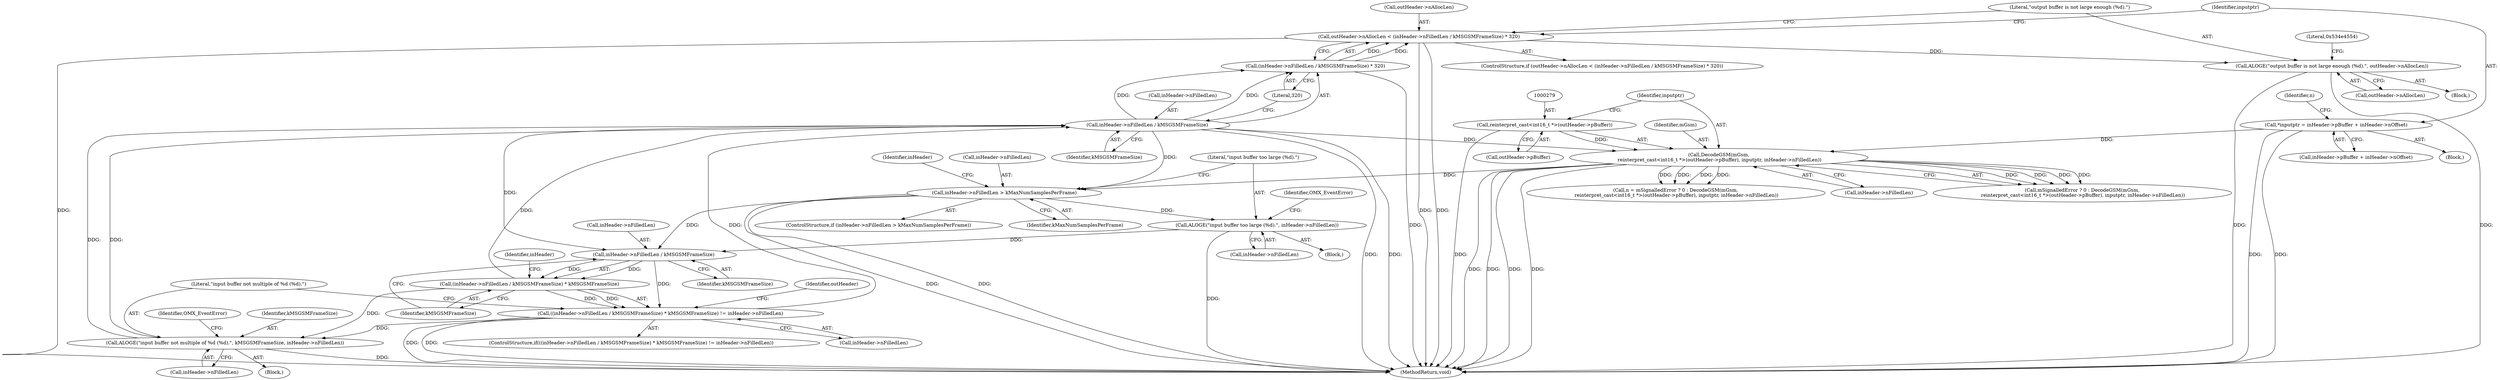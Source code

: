 digraph "0_Android_7cea5cb64b83d690fe02bc210bbdf08f5a87636f_0@pointer" {
"1000231" [label="(Call,outHeader->nAllocLen < (inHeader->nFilledLen / kMSGSMFrameSize) * 320)"];
"1000235" [label="(Call,(inHeader->nFilledLen / kMSGSMFrameSize) * 320)"];
"1000236" [label="(Call,inHeader->nFilledLen / kMSGSMFrameSize)"];
"1000216" [label="(Call,ALOGE(\"input buffer not multiple of %d (%d).\", kMSGSMFrameSize, inHeader->nFilledLen))"];
"1000205" [label="(Call,(inHeader->nFilledLen / kMSGSMFrameSize) * kMSGSMFrameSize)"];
"1000206" [label="(Call,inHeader->nFilledLen / kMSGSMFrameSize)"];
"1000184" [label="(Call,inHeader->nFilledLen > kMaxNumSamplesPerFrame)"];
"1000276" [label="(Call,DecodeGSM(mGsm,\n reinterpret_cast<int16_t *>(outHeader->pBuffer), inputptr, inHeader->nFilledLen))"];
"1000278" [label="(Call,reinterpret_cast<int16_t *>(outHeader->pBuffer))"];
"1000261" [label="(Call,*inputptr = inHeader->pBuffer + inHeader->nOffset)"];
"1000190" [label="(Call,ALOGE(\"input buffer too large (%d).\", inHeader->nFilledLen))"];
"1000204" [label="(Call,((inHeader->nFilledLen / kMSGSMFrameSize) * kMSGSMFrameSize) != inHeader->nFilledLen)"];
"1000243" [label="(Call,ALOGE(\"output buffer is not large enough (%d).\", outHeader->nAllocLen))"];
"1000283" [label="(Identifier,inputptr)"];
"1000241" [label="(Literal,320)"];
"1000206" [label="(Call,inHeader->nFilledLen / kMSGSMFrameSize)"];
"1000223" [label="(Identifier,OMX_EventError)"];
"1000204" [label="(Call,((inHeader->nFilledLen / kMSGSMFrameSize) * kMSGSMFrameSize) != inHeader->nFilledLen)"];
"1000208" [label="(Identifier,inHeader)"];
"1000342" [label="(MethodReturn,void)"];
"1000236" [label="(Call,inHeader->nFilledLen / kMSGSMFrameSize)"];
"1000185" [label="(Call,inHeader->nFilledLen)"];
"1000230" [label="(ControlStructure,if (outHeader->nAllocLen < (inHeader->nFilledLen / kMSGSMFrameSize) * 320))"];
"1000211" [label="(Identifier,kMSGSMFrameSize)"];
"1000277" [label="(Identifier,mGsm)"];
"1000124" [label="(Block,)"];
"1000216" [label="(Call,ALOGE(\"input buffer not multiple of %d (%d).\", kMSGSMFrameSize, inHeader->nFilledLen))"];
"1000276" [label="(Call,DecodeGSM(mGsm,\n reinterpret_cast<int16_t *>(outHeader->pBuffer), inputptr, inHeader->nFilledLen))"];
"1000233" [label="(Identifier,outHeader)"];
"1000183" [label="(ControlStructure,if (inHeader->nFilledLen > kMaxNumSamplesPerFrame))"];
"1000231" [label="(Call,outHeader->nAllocLen < (inHeader->nFilledLen / kMSGSMFrameSize) * 320)"];
"1000232" [label="(Call,outHeader->nAllocLen)"];
"1000218" [label="(Identifier,kMSGSMFrameSize)"];
"1000245" [label="(Call,outHeader->nAllocLen)"];
"1000196" [label="(Identifier,OMX_EventError)"];
"1000235" [label="(Call,(inHeader->nFilledLen / kMSGSMFrameSize) * 320)"];
"1000219" [label="(Call,inHeader->nFilledLen)"];
"1000271" [label="(Call,n = mSignalledError ? 0 : DecodeGSM(mGsm,\n reinterpret_cast<int16_t *>(outHeader->pBuffer), inputptr, inHeader->nFilledLen))"];
"1000242" [label="(Block,)"];
"1000215" [label="(Block,)"];
"1000263" [label="(Call,inHeader->pBuffer + inHeader->nOffset)"];
"1000205" [label="(Call,(inHeader->nFilledLen / kMSGSMFrameSize) * kMSGSMFrameSize)"];
"1000261" [label="(Call,*inputptr = inHeader->pBuffer + inHeader->nOffset)"];
"1000284" [label="(Call,inHeader->nFilledLen)"];
"1000280" [label="(Call,outHeader->pBuffer)"];
"1000212" [label="(Call,inHeader->nFilledLen)"];
"1000188" [label="(Identifier,kMaxNumSamplesPerFrame)"];
"1000273" [label="(Call,mSignalledError ? 0 : DecodeGSM(mGsm,\n reinterpret_cast<int16_t *>(outHeader->pBuffer), inputptr, inHeader->nFilledLen))"];
"1000210" [label="(Identifier,kMSGSMFrameSize)"];
"1000249" [label="(Literal,0x534e4554)"];
"1000237" [label="(Call,inHeader->nFilledLen)"];
"1000184" [label="(Call,inHeader->nFilledLen > kMaxNumSamplesPerFrame)"];
"1000262" [label="(Identifier,inputptr)"];
"1000244" [label="(Literal,\"output buffer is not large enough (%d).\")"];
"1000217" [label="(Literal,\"input buffer not multiple of %d (%d).\")"];
"1000213" [label="(Identifier,inHeader)"];
"1000203" [label="(ControlStructure,if(((inHeader->nFilledLen / kMSGSMFrameSize) * kMSGSMFrameSize) != inHeader->nFilledLen))"];
"1000243" [label="(Call,ALOGE(\"output buffer is not large enough (%d).\", outHeader->nAllocLen))"];
"1000272" [label="(Identifier,n)"];
"1000189" [label="(Block,)"];
"1000240" [label="(Identifier,kMSGSMFrameSize)"];
"1000191" [label="(Literal,\"input buffer too large (%d).\")"];
"1000190" [label="(Call,ALOGE(\"input buffer too large (%d).\", inHeader->nFilledLen))"];
"1000192" [label="(Call,inHeader->nFilledLen)"];
"1000207" [label="(Call,inHeader->nFilledLen)"];
"1000278" [label="(Call,reinterpret_cast<int16_t *>(outHeader->pBuffer))"];
"1000231" -> "1000230"  [label="AST: "];
"1000231" -> "1000235"  [label="CFG: "];
"1000232" -> "1000231"  [label="AST: "];
"1000235" -> "1000231"  [label="AST: "];
"1000244" -> "1000231"  [label="CFG: "];
"1000262" -> "1000231"  [label="CFG: "];
"1000231" -> "1000342"  [label="DDG: "];
"1000231" -> "1000342"  [label="DDG: "];
"1000231" -> "1000342"  [label="DDG: "];
"1000235" -> "1000231"  [label="DDG: "];
"1000235" -> "1000231"  [label="DDG: "];
"1000231" -> "1000243"  [label="DDG: "];
"1000235" -> "1000241"  [label="CFG: "];
"1000236" -> "1000235"  [label="AST: "];
"1000241" -> "1000235"  [label="AST: "];
"1000235" -> "1000342"  [label="DDG: "];
"1000236" -> "1000235"  [label="DDG: "];
"1000236" -> "1000235"  [label="DDG: "];
"1000236" -> "1000240"  [label="CFG: "];
"1000237" -> "1000236"  [label="AST: "];
"1000240" -> "1000236"  [label="AST: "];
"1000241" -> "1000236"  [label="CFG: "];
"1000236" -> "1000342"  [label="DDG: "];
"1000236" -> "1000342"  [label="DDG: "];
"1000236" -> "1000184"  [label="DDG: "];
"1000236" -> "1000206"  [label="DDG: "];
"1000216" -> "1000236"  [label="DDG: "];
"1000216" -> "1000236"  [label="DDG: "];
"1000204" -> "1000236"  [label="DDG: "];
"1000205" -> "1000236"  [label="DDG: "];
"1000236" -> "1000276"  [label="DDG: "];
"1000216" -> "1000215"  [label="AST: "];
"1000216" -> "1000219"  [label="CFG: "];
"1000217" -> "1000216"  [label="AST: "];
"1000218" -> "1000216"  [label="AST: "];
"1000219" -> "1000216"  [label="AST: "];
"1000223" -> "1000216"  [label="CFG: "];
"1000216" -> "1000342"  [label="DDG: "];
"1000205" -> "1000216"  [label="DDG: "];
"1000204" -> "1000216"  [label="DDG: "];
"1000205" -> "1000204"  [label="AST: "];
"1000205" -> "1000211"  [label="CFG: "];
"1000206" -> "1000205"  [label="AST: "];
"1000211" -> "1000205"  [label="AST: "];
"1000213" -> "1000205"  [label="CFG: "];
"1000205" -> "1000204"  [label="DDG: "];
"1000205" -> "1000204"  [label="DDG: "];
"1000206" -> "1000205"  [label="DDG: "];
"1000206" -> "1000205"  [label="DDG: "];
"1000206" -> "1000210"  [label="CFG: "];
"1000207" -> "1000206"  [label="AST: "];
"1000210" -> "1000206"  [label="AST: "];
"1000211" -> "1000206"  [label="CFG: "];
"1000184" -> "1000206"  [label="DDG: "];
"1000190" -> "1000206"  [label="DDG: "];
"1000206" -> "1000204"  [label="DDG: "];
"1000184" -> "1000183"  [label="AST: "];
"1000184" -> "1000188"  [label="CFG: "];
"1000185" -> "1000184"  [label="AST: "];
"1000188" -> "1000184"  [label="AST: "];
"1000191" -> "1000184"  [label="CFG: "];
"1000208" -> "1000184"  [label="CFG: "];
"1000184" -> "1000342"  [label="DDG: "];
"1000184" -> "1000342"  [label="DDG: "];
"1000276" -> "1000184"  [label="DDG: "];
"1000184" -> "1000190"  [label="DDG: "];
"1000276" -> "1000273"  [label="AST: "];
"1000276" -> "1000284"  [label="CFG: "];
"1000277" -> "1000276"  [label="AST: "];
"1000278" -> "1000276"  [label="AST: "];
"1000283" -> "1000276"  [label="AST: "];
"1000284" -> "1000276"  [label="AST: "];
"1000273" -> "1000276"  [label="CFG: "];
"1000276" -> "1000342"  [label="DDG: "];
"1000276" -> "1000342"  [label="DDG: "];
"1000276" -> "1000342"  [label="DDG: "];
"1000276" -> "1000342"  [label="DDG: "];
"1000276" -> "1000271"  [label="DDG: "];
"1000276" -> "1000271"  [label="DDG: "];
"1000276" -> "1000271"  [label="DDG: "];
"1000276" -> "1000271"  [label="DDG: "];
"1000276" -> "1000273"  [label="DDG: "];
"1000276" -> "1000273"  [label="DDG: "];
"1000276" -> "1000273"  [label="DDG: "];
"1000276" -> "1000273"  [label="DDG: "];
"1000278" -> "1000276"  [label="DDG: "];
"1000261" -> "1000276"  [label="DDG: "];
"1000278" -> "1000280"  [label="CFG: "];
"1000279" -> "1000278"  [label="AST: "];
"1000280" -> "1000278"  [label="AST: "];
"1000283" -> "1000278"  [label="CFG: "];
"1000278" -> "1000342"  [label="DDG: "];
"1000261" -> "1000124"  [label="AST: "];
"1000261" -> "1000263"  [label="CFG: "];
"1000262" -> "1000261"  [label="AST: "];
"1000263" -> "1000261"  [label="AST: "];
"1000272" -> "1000261"  [label="CFG: "];
"1000261" -> "1000342"  [label="DDG: "];
"1000261" -> "1000342"  [label="DDG: "];
"1000190" -> "1000189"  [label="AST: "];
"1000190" -> "1000192"  [label="CFG: "];
"1000191" -> "1000190"  [label="AST: "];
"1000192" -> "1000190"  [label="AST: "];
"1000196" -> "1000190"  [label="CFG: "];
"1000190" -> "1000342"  [label="DDG: "];
"1000204" -> "1000203"  [label="AST: "];
"1000204" -> "1000212"  [label="CFG: "];
"1000212" -> "1000204"  [label="AST: "];
"1000217" -> "1000204"  [label="CFG: "];
"1000233" -> "1000204"  [label="CFG: "];
"1000204" -> "1000342"  [label="DDG: "];
"1000204" -> "1000342"  [label="DDG: "];
"1000243" -> "1000242"  [label="AST: "];
"1000243" -> "1000245"  [label="CFG: "];
"1000244" -> "1000243"  [label="AST: "];
"1000245" -> "1000243"  [label="AST: "];
"1000249" -> "1000243"  [label="CFG: "];
"1000243" -> "1000342"  [label="DDG: "];
"1000243" -> "1000342"  [label="DDG: "];
}
